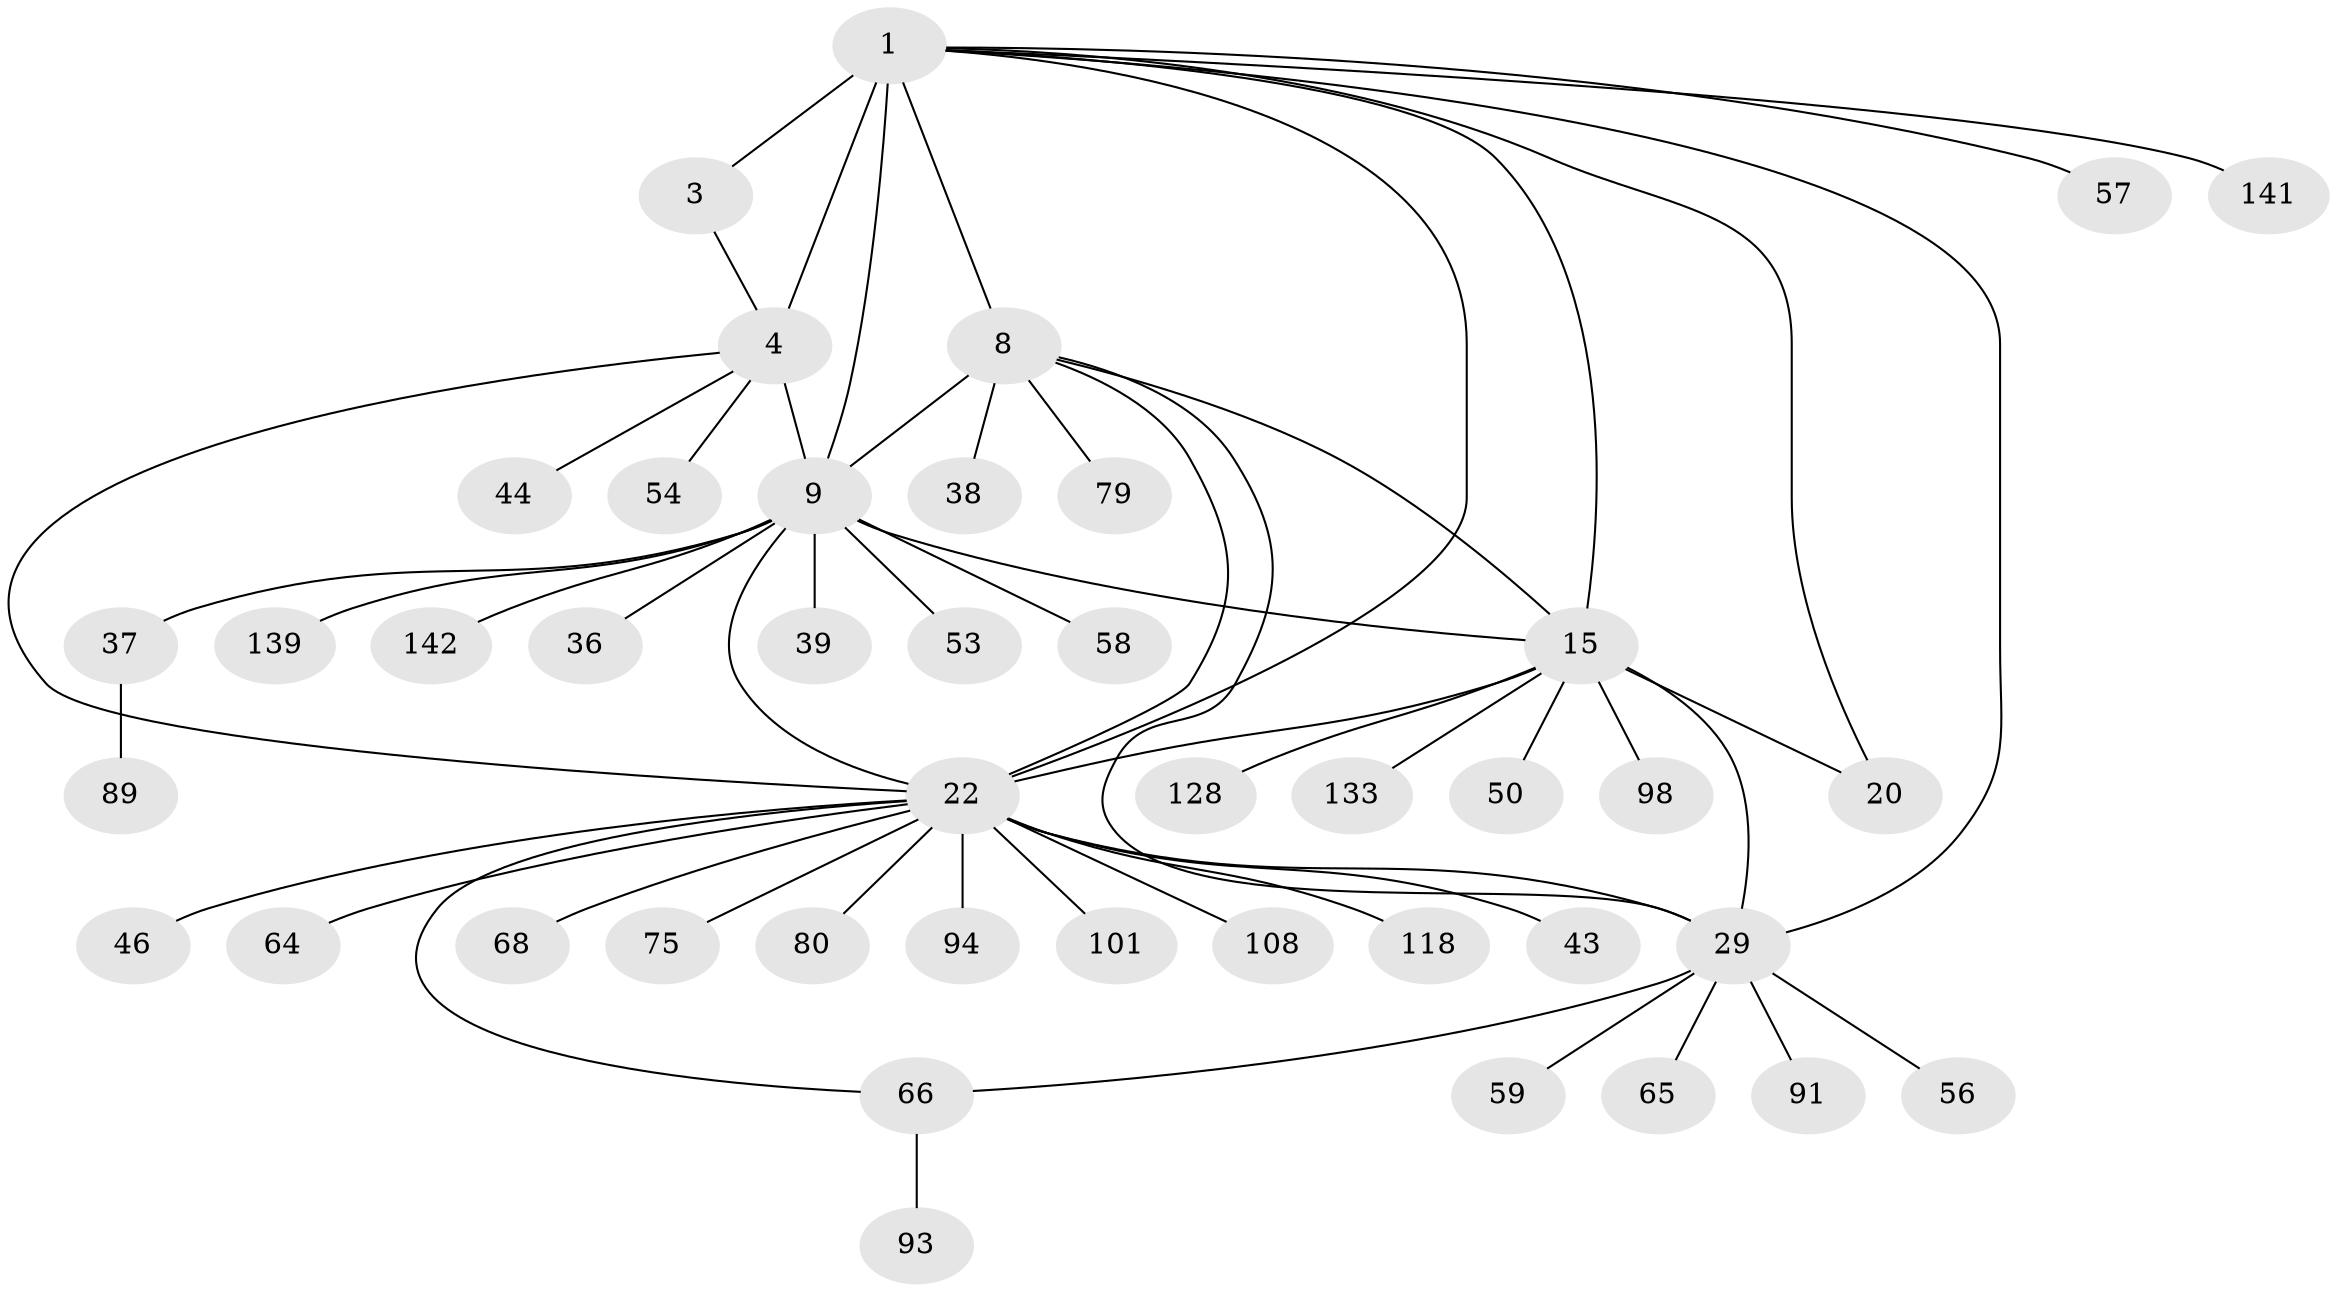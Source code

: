 // original degree distribution, {9: 0.020689655172413793, 11: 0.027586206896551724, 7: 0.034482758620689655, 8: 0.04827586206896552, 13: 0.006896551724137931, 6: 0.006896551724137931, 10: 0.06206896551724138, 15: 0.013793103448275862, 14: 0.006896551724137931, 12: 0.013793103448275862, 1: 0.5793103448275863, 2: 0.15172413793103448, 3: 0.020689655172413793, 4: 0.006896551724137931}
// Generated by graph-tools (version 1.1) at 2025/19/03/04/25 18:19:28]
// undirected, 43 vertices, 56 edges
graph export_dot {
graph [start="1"]
  node [color=gray90,style=filled];
  1 [super="+6+77+2+119"];
  3 [super="+134"];
  4 [super="+5"];
  8 [super="+14+111"];
  9 [super="+10"];
  15 [super="+107+114+76+73+16"];
  20 [super="+120"];
  22 [super="+42+26+131+23"];
  29 [super="+31+96+30+32"];
  36;
  37;
  38;
  39;
  43 [super="+82+113"];
  44;
  46;
  50 [super="+70"];
  53;
  54;
  56;
  57;
  58;
  59;
  64;
  65;
  66;
  68;
  75;
  79 [super="+137"];
  80;
  89;
  91;
  93;
  94;
  98;
  101;
  108;
  118;
  128;
  133;
  139 [super="+143"];
  141;
  142;
  1 -- 3 [weight=4];
  1 -- 4 [weight=8];
  1 -- 141;
  1 -- 15 [weight=5];
  1 -- 20;
  1 -- 57;
  1 -- 8;
  1 -- 29 [weight=2];
  1 -- 9 [weight=4];
  1 -- 22 [weight=2];
  3 -- 4 [weight=2];
  4 -- 44;
  4 -- 54;
  4 -- 9;
  4 -- 22;
  8 -- 9 [weight=10];
  8 -- 79;
  8 -- 38;
  8 -- 22;
  8 -- 29 [weight=2];
  8 -- 15;
  9 -- 36;
  9 -- 37;
  9 -- 39;
  9 -- 139;
  9 -- 142;
  9 -- 15;
  9 -- 53;
  9 -- 58;
  9 -- 22 [weight=2];
  15 -- 20 [weight=5];
  15 -- 128;
  15 -- 98;
  15 -- 133;
  15 -- 50;
  15 -- 29;
  15 -- 22;
  22 -- 64;
  22 -- 66;
  22 -- 68;
  22 -- 75;
  22 -- 80;
  22 -- 29 [weight=3];
  22 -- 94;
  22 -- 101;
  22 -- 43;
  22 -- 108;
  22 -- 46;
  22 -- 118;
  29 -- 59;
  29 -- 91;
  29 -- 65;
  29 -- 66;
  29 -- 56;
  37 -- 89;
  66 -- 93;
}
